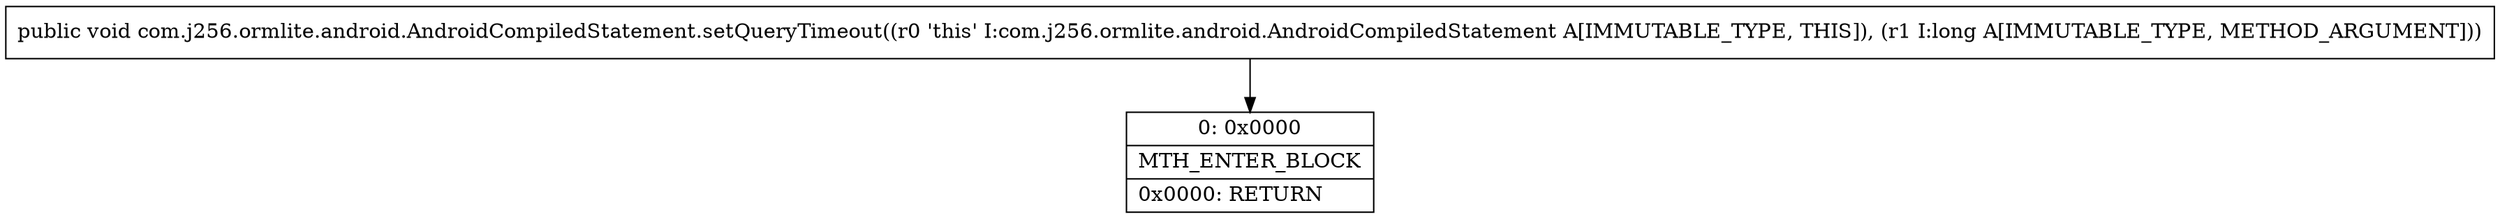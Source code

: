 digraph "CFG forcom.j256.ormlite.android.AndroidCompiledStatement.setQueryTimeout(J)V" {
Node_0 [shape=record,label="{0\:\ 0x0000|MTH_ENTER_BLOCK\l|0x0000: RETURN   \l}"];
MethodNode[shape=record,label="{public void com.j256.ormlite.android.AndroidCompiledStatement.setQueryTimeout((r0 'this' I:com.j256.ormlite.android.AndroidCompiledStatement A[IMMUTABLE_TYPE, THIS]), (r1 I:long A[IMMUTABLE_TYPE, METHOD_ARGUMENT])) }"];
MethodNode -> Node_0;
}

